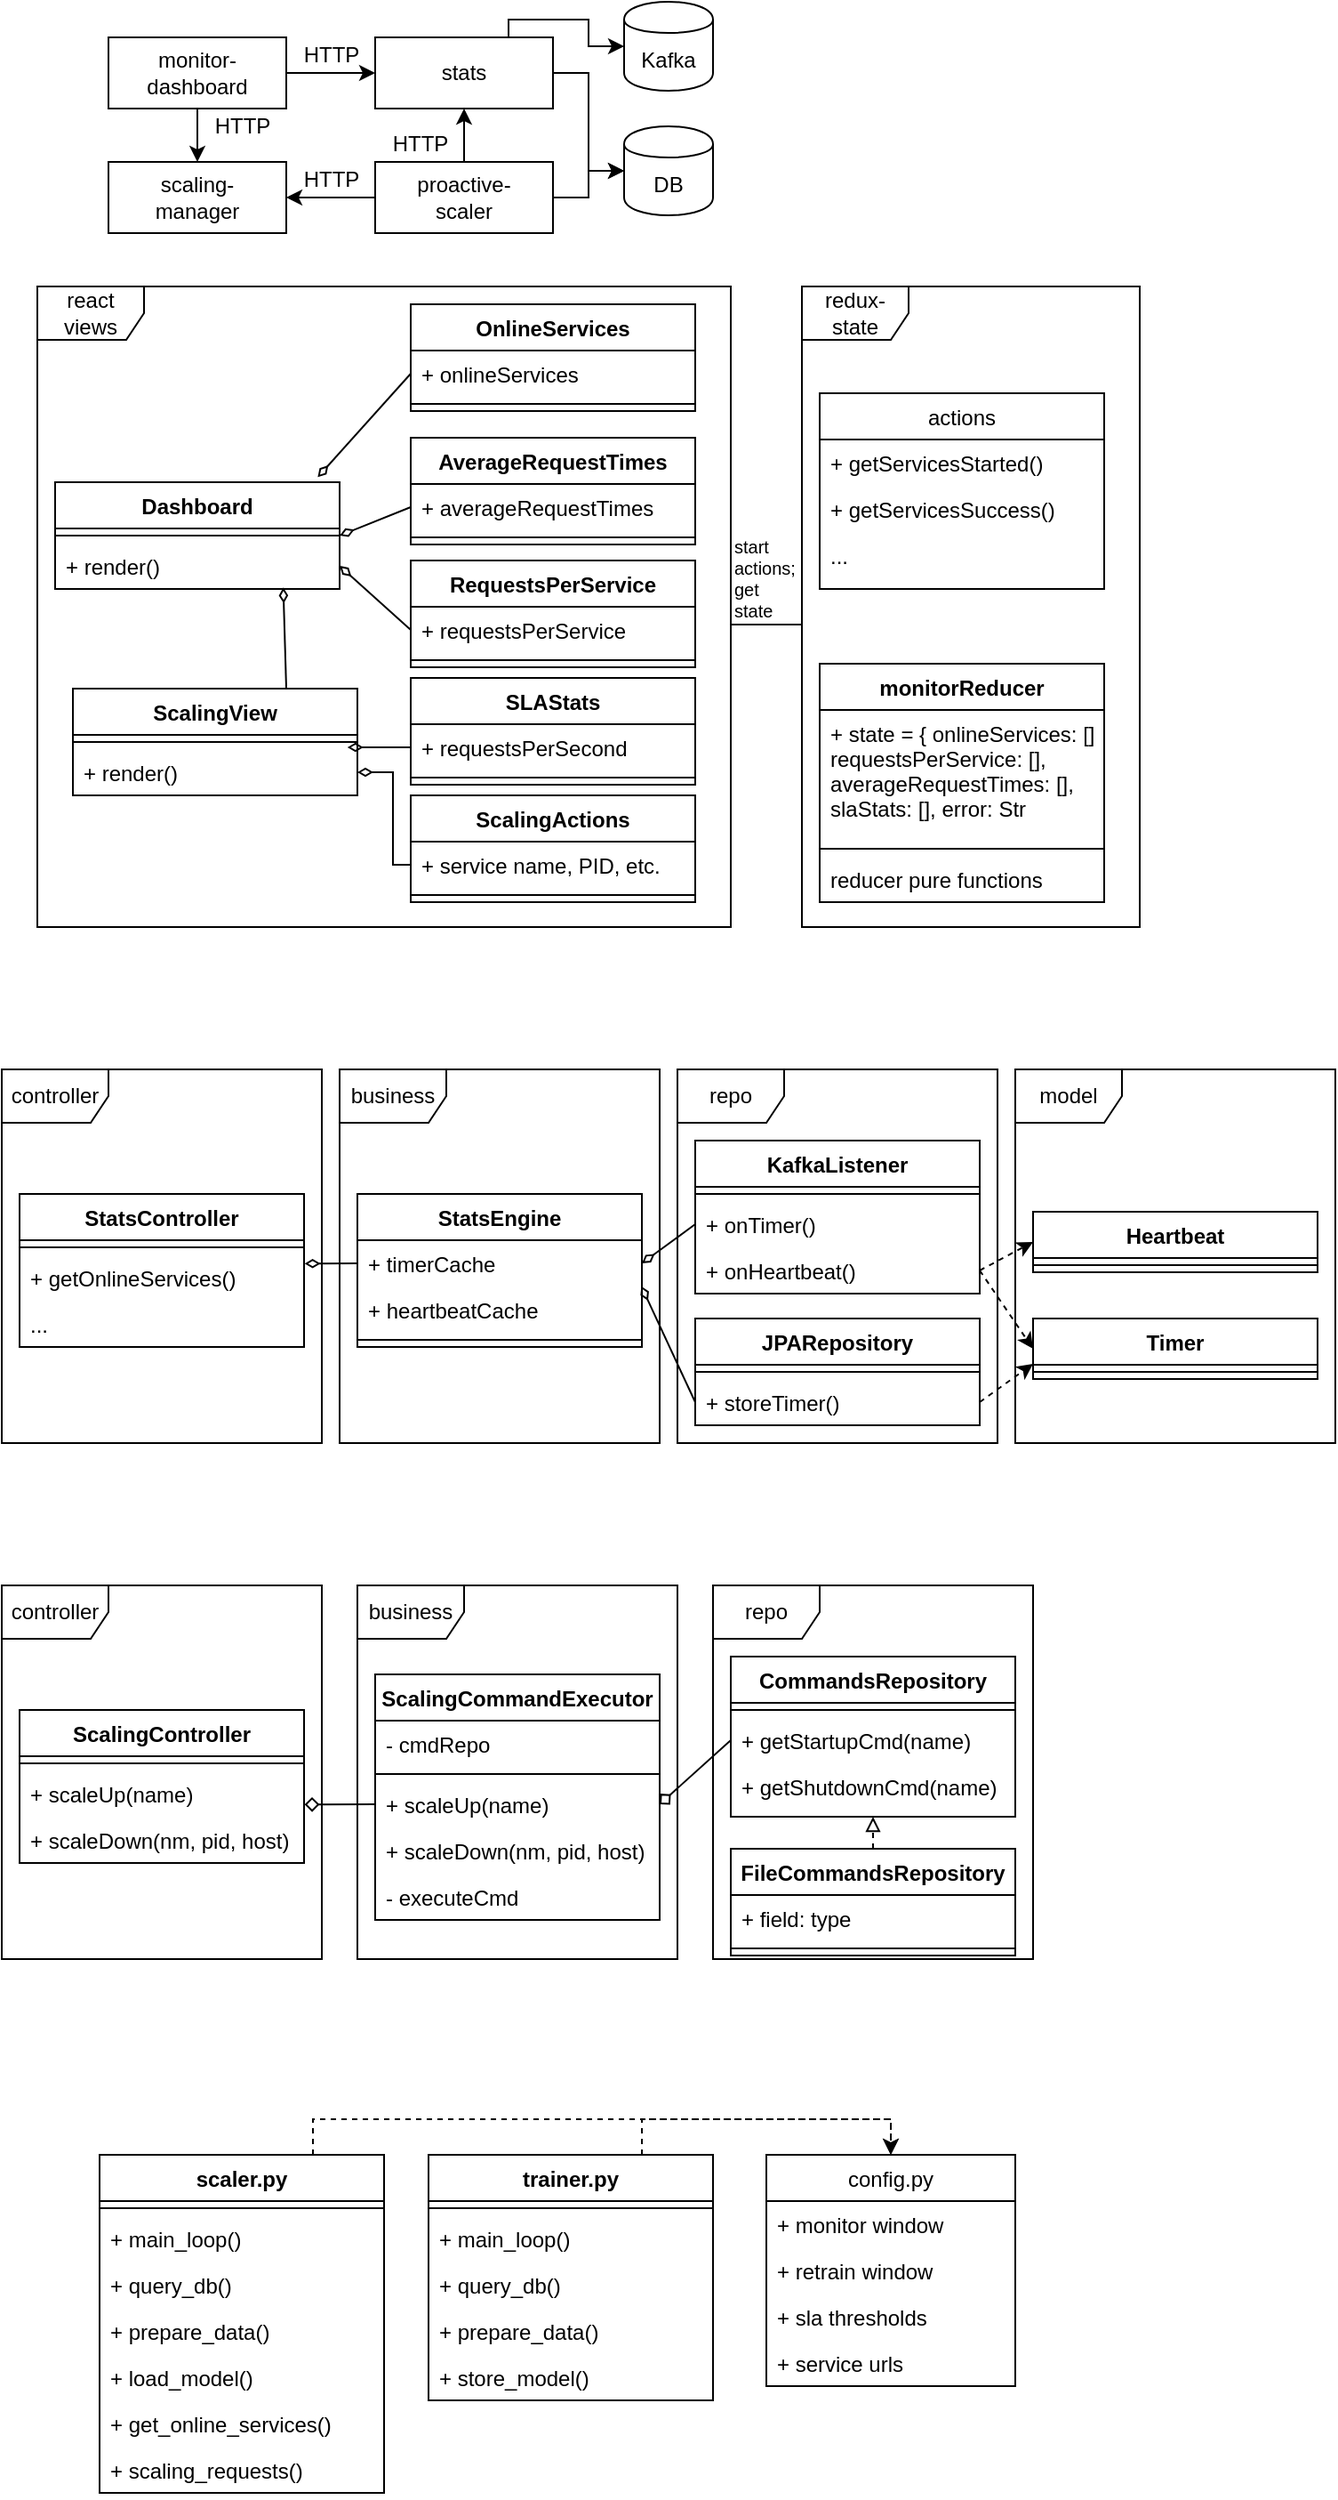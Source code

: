 <mxfile version="13.1.11" type="device"><diagram id="q_7UF_wpHPzyfpWzXqY_" name="Page-1"><mxGraphModel dx="865" dy="404" grid="1" gridSize="10" guides="1" tooltips="1" connect="1" arrows="1" fold="1" page="1" pageScale="1" pageWidth="850" pageHeight="1100" math="0" shadow="0"><root><mxCell id="0"/><mxCell id="1" parent="0"/><mxCell id="xddpqdGCJNcMTXZeTq5P-115" value="controller" style="shape=umlFrame;whiteSpace=wrap;html=1;" vertex="1" parent="1"><mxGeometry x="10" y="690" width="180" height="210" as="geometry"/></mxCell><mxCell id="xddpqdGCJNcMTXZeTq5P-114" value="business" style="shape=umlFrame;whiteSpace=wrap;html=1;" vertex="1" parent="1"><mxGeometry x="200" y="690" width="180" height="210" as="geometry"/></mxCell><mxCell id="xddpqdGCJNcMTXZeTq5P-64" value="react&lt;br&gt;views" style="shape=umlFrame;whiteSpace=wrap;html=1;" vertex="1" parent="1"><mxGeometry x="30" y="250" width="390" height="360" as="geometry"/></mxCell><mxCell id="xddpqdGCJNcMTXZeTq5P-13" style="edgeStyle=orthogonalEdgeStyle;rounded=0;orthogonalLoop=1;jettySize=auto;html=1;exitX=0.5;exitY=1;exitDx=0;exitDy=0;entryX=0.5;entryY=0;entryDx=0;entryDy=0;" edge="1" parent="1" source="xddpqdGCJNcMTXZeTq5P-1" target="xddpqdGCJNcMTXZeTq5P-2"><mxGeometry relative="1" as="geometry"/></mxCell><mxCell id="xddpqdGCJNcMTXZeTq5P-14" style="edgeStyle=orthogonalEdgeStyle;rounded=0;orthogonalLoop=1;jettySize=auto;html=1;exitX=1;exitY=0.5;exitDx=0;exitDy=0;entryX=0;entryY=0.5;entryDx=0;entryDy=0;" edge="1" parent="1" source="xddpqdGCJNcMTXZeTq5P-1" target="xddpqdGCJNcMTXZeTq5P-3"><mxGeometry relative="1" as="geometry"/></mxCell><mxCell id="xddpqdGCJNcMTXZeTq5P-1" value="monitor-&lt;br&gt;dashboard" style="rounded=0;whiteSpace=wrap;html=1;" vertex="1" parent="1"><mxGeometry x="70" y="110" width="100" height="40" as="geometry"/></mxCell><mxCell id="xddpqdGCJNcMTXZeTq5P-2" value="scaling-&lt;br&gt;manager" style="rounded=0;whiteSpace=wrap;html=1;" vertex="1" parent="1"><mxGeometry x="70" y="180" width="100" height="40" as="geometry"/></mxCell><mxCell id="xddpqdGCJNcMTXZeTq5P-6" style="edgeStyle=orthogonalEdgeStyle;rounded=0;orthogonalLoop=1;jettySize=auto;html=1;exitX=1;exitY=0.5;exitDx=0;exitDy=0;entryX=0;entryY=0.5;entryDx=0;entryDy=0;" edge="1" parent="1" source="xddpqdGCJNcMTXZeTq5P-3" target="xddpqdGCJNcMTXZeTq5P-5"><mxGeometry relative="1" as="geometry"/></mxCell><mxCell id="xddpqdGCJNcMTXZeTq5P-10" style="edgeStyle=orthogonalEdgeStyle;rounded=0;orthogonalLoop=1;jettySize=auto;html=1;exitX=0.75;exitY=0;exitDx=0;exitDy=0;" edge="1" parent="1" source="xddpqdGCJNcMTXZeTq5P-3" target="xddpqdGCJNcMTXZeTq5P-9"><mxGeometry relative="1" as="geometry"><Array as="points"><mxPoint x="295" y="100"/><mxPoint x="340" y="100"/><mxPoint x="340" y="115"/></Array></mxGeometry></mxCell><mxCell id="xddpqdGCJNcMTXZeTq5P-3" value="stats" style="rounded=0;whiteSpace=wrap;html=1;" vertex="1" parent="1"><mxGeometry x="220" y="110" width="100" height="40" as="geometry"/></mxCell><mxCell id="xddpqdGCJNcMTXZeTq5P-7" style="edgeStyle=orthogonalEdgeStyle;rounded=0;orthogonalLoop=1;jettySize=auto;html=1;exitX=1;exitY=0.5;exitDx=0;exitDy=0;" edge="1" parent="1" source="xddpqdGCJNcMTXZeTq5P-4" target="xddpqdGCJNcMTXZeTq5P-5"><mxGeometry relative="1" as="geometry"/></mxCell><mxCell id="xddpqdGCJNcMTXZeTq5P-11" style="edgeStyle=orthogonalEdgeStyle;rounded=0;orthogonalLoop=1;jettySize=auto;html=1;exitX=0.5;exitY=0;exitDx=0;exitDy=0;" edge="1" parent="1" source="xddpqdGCJNcMTXZeTq5P-4" target="xddpqdGCJNcMTXZeTq5P-3"><mxGeometry relative="1" as="geometry"/></mxCell><mxCell id="xddpqdGCJNcMTXZeTq5P-12" style="edgeStyle=orthogonalEdgeStyle;rounded=0;orthogonalLoop=1;jettySize=auto;html=1;exitX=0;exitY=0.5;exitDx=0;exitDy=0;entryX=1;entryY=0.5;entryDx=0;entryDy=0;" edge="1" parent="1" source="xddpqdGCJNcMTXZeTq5P-4" target="xddpqdGCJNcMTXZeTq5P-2"><mxGeometry relative="1" as="geometry"/></mxCell><mxCell id="xddpqdGCJNcMTXZeTq5P-4" value="proactive-&lt;br&gt;scaler" style="rounded=0;whiteSpace=wrap;html=1;" vertex="1" parent="1"><mxGeometry x="220" y="180" width="100" height="40" as="geometry"/></mxCell><mxCell id="xddpqdGCJNcMTXZeTq5P-5" value="DB" style="shape=cylinder;whiteSpace=wrap;html=1;boundedLbl=1;backgroundOutline=1;" vertex="1" parent="1"><mxGeometry x="360" y="160" width="50" height="50" as="geometry"/></mxCell><mxCell id="xddpqdGCJNcMTXZeTq5P-9" value="Kafka" style="shape=cylinder;whiteSpace=wrap;html=1;boundedLbl=1;backgroundOutline=1;" vertex="1" parent="1"><mxGeometry x="360" y="90" width="50" height="50" as="geometry"/></mxCell><mxCell id="xddpqdGCJNcMTXZeTq5P-15" value="HTTP" style="text;html=1;align=center;verticalAlign=middle;resizable=0;points=[];autosize=1;" vertex="1" parent="1"><mxGeometry x="170" y="110" width="50" height="20" as="geometry"/></mxCell><mxCell id="xddpqdGCJNcMTXZeTq5P-16" value="HTTP" style="text;html=1;align=center;verticalAlign=middle;resizable=0;points=[];autosize=1;" vertex="1" parent="1"><mxGeometry x="170" y="180" width="50" height="20" as="geometry"/></mxCell><mxCell id="xddpqdGCJNcMTXZeTq5P-17" value="HTTP" style="text;html=1;align=center;verticalAlign=middle;resizable=0;points=[];autosize=1;" vertex="1" parent="1"><mxGeometry x="220" y="160" width="50" height="20" as="geometry"/></mxCell><mxCell id="xddpqdGCJNcMTXZeTq5P-18" value="HTTP" style="text;html=1;align=center;verticalAlign=middle;resizable=0;points=[];autosize=1;" vertex="1" parent="1"><mxGeometry x="120" y="150" width="50" height="20" as="geometry"/></mxCell><mxCell id="xddpqdGCJNcMTXZeTq5P-19" value="Dashboard" style="swimlane;fontStyle=1;align=center;verticalAlign=top;childLayout=stackLayout;horizontal=1;startSize=26;horizontalStack=0;resizeParent=1;resizeParentMax=0;resizeLast=0;collapsible=1;marginBottom=0;" vertex="1" parent="1"><mxGeometry x="40" y="360" width="160" height="60" as="geometry"/></mxCell><mxCell id="xddpqdGCJNcMTXZeTq5P-21" value="" style="line;strokeWidth=1;fillColor=none;align=left;verticalAlign=middle;spacingTop=-1;spacingLeft=3;spacingRight=3;rotatable=0;labelPosition=right;points=[];portConstraint=eastwest;" vertex="1" parent="xddpqdGCJNcMTXZeTq5P-19"><mxGeometry y="26" width="160" height="8" as="geometry"/></mxCell><mxCell id="xddpqdGCJNcMTXZeTq5P-22" value="+ render()" style="text;strokeColor=none;fillColor=none;align=left;verticalAlign=top;spacingLeft=4;spacingRight=4;overflow=hidden;rotatable=0;points=[[0,0.5],[1,0.5]];portConstraint=eastwest;" vertex="1" parent="xddpqdGCJNcMTXZeTq5P-19"><mxGeometry y="34" width="160" height="26" as="geometry"/></mxCell><mxCell id="xddpqdGCJNcMTXZeTq5P-45" value="monitorReducer" style="swimlane;fontStyle=1;align=center;verticalAlign=top;childLayout=stackLayout;horizontal=1;startSize=26;horizontalStack=0;resizeParent=1;resizeParentMax=0;resizeLast=0;collapsible=1;marginBottom=0;" vertex="1" parent="1"><mxGeometry x="470" y="462" width="160" height="134" as="geometry"/></mxCell><mxCell id="xddpqdGCJNcMTXZeTq5P-46" value="+ state = { onlineServices: [],&#10;requestsPerService: [],&#10;averageRequestTimes: [],&#10;slaStats: [], error: Str" style="text;strokeColor=none;fillColor=none;align=left;verticalAlign=top;spacingLeft=4;spacingRight=4;overflow=hidden;rotatable=0;points=[[0,0.5],[1,0.5]];portConstraint=eastwest;" vertex="1" parent="xddpqdGCJNcMTXZeTq5P-45"><mxGeometry y="26" width="160" height="74" as="geometry"/></mxCell><mxCell id="xddpqdGCJNcMTXZeTq5P-47" value="" style="line;strokeWidth=1;fillColor=none;align=left;verticalAlign=middle;spacingTop=-1;spacingLeft=3;spacingRight=3;rotatable=0;labelPosition=right;points=[];portConstraint=eastwest;" vertex="1" parent="xddpqdGCJNcMTXZeTq5P-45"><mxGeometry y="100" width="160" height="8" as="geometry"/></mxCell><mxCell id="xddpqdGCJNcMTXZeTq5P-48" value="reducer pure functions" style="text;strokeColor=none;fillColor=none;align=left;verticalAlign=top;spacingLeft=4;spacingRight=4;overflow=hidden;rotatable=0;points=[[0,0.5],[1,0.5]];portConstraint=eastwest;" vertex="1" parent="xddpqdGCJNcMTXZeTq5P-45"><mxGeometry y="108" width="160" height="26" as="geometry"/></mxCell><mxCell id="xddpqdGCJNcMTXZeTq5P-39" value="actions" style="swimlane;fontStyle=0;childLayout=stackLayout;horizontal=1;startSize=26;fillColor=none;horizontalStack=0;resizeParent=1;resizeParentMax=0;resizeLast=0;collapsible=1;marginBottom=0;" vertex="1" parent="1"><mxGeometry x="470" y="310" width="160" height="110" as="geometry"/></mxCell><mxCell id="xddpqdGCJNcMTXZeTq5P-40" value="+ getServicesStarted()" style="text;strokeColor=none;fillColor=none;align=left;verticalAlign=top;spacingLeft=4;spacingRight=4;overflow=hidden;rotatable=0;points=[[0,0.5],[1,0.5]];portConstraint=eastwest;" vertex="1" parent="xddpqdGCJNcMTXZeTq5P-39"><mxGeometry y="26" width="160" height="26" as="geometry"/></mxCell><mxCell id="xddpqdGCJNcMTXZeTq5P-52" value="+ getServicesSuccess()" style="text;strokeColor=none;fillColor=none;align=left;verticalAlign=top;spacingLeft=4;spacingRight=4;overflow=hidden;rotatable=0;points=[[0,0.5],[1,0.5]];portConstraint=eastwest;" vertex="1" parent="xddpqdGCJNcMTXZeTq5P-39"><mxGeometry y="52" width="160" height="26" as="geometry"/></mxCell><mxCell id="xddpqdGCJNcMTXZeTq5P-41" value="..." style="text;strokeColor=none;fillColor=none;align=left;verticalAlign=top;spacingLeft=4;spacingRight=4;overflow=hidden;rotatable=0;points=[[0,0.5],[1,0.5]];portConstraint=eastwest;" vertex="1" parent="xddpqdGCJNcMTXZeTq5P-39"><mxGeometry y="78" width="160" height="32" as="geometry"/></mxCell><mxCell id="xddpqdGCJNcMTXZeTq5P-63" value="redux-state" style="shape=umlFrame;whiteSpace=wrap;html=1;" vertex="1" parent="1"><mxGeometry x="460" y="250" width="190" height="360" as="geometry"/></mxCell><mxCell id="xddpqdGCJNcMTXZeTq5P-49" value="AverageRequestTimes" style="swimlane;fontStyle=1;align=center;verticalAlign=top;childLayout=stackLayout;horizontal=1;startSize=26;horizontalStack=0;resizeParent=1;resizeParentMax=0;resizeLast=0;collapsible=1;marginBottom=0;" vertex="1" parent="1"><mxGeometry x="240" y="335" width="160" height="60" as="geometry"/></mxCell><mxCell id="xddpqdGCJNcMTXZeTq5P-50" value="+ averageRequestTimes" style="text;strokeColor=none;fillColor=none;align=left;verticalAlign=top;spacingLeft=4;spacingRight=4;overflow=hidden;rotatable=0;points=[[0,0.5],[1,0.5]];portConstraint=eastwest;" vertex="1" parent="xddpqdGCJNcMTXZeTq5P-49"><mxGeometry y="26" width="160" height="26" as="geometry"/></mxCell><mxCell id="xddpqdGCJNcMTXZeTq5P-51" value="" style="line;strokeWidth=1;fillColor=none;align=left;verticalAlign=middle;spacingTop=-1;spacingLeft=3;spacingRight=3;rotatable=0;labelPosition=right;points=[];portConstraint=eastwest;" vertex="1" parent="xddpqdGCJNcMTXZeTq5P-49"><mxGeometry y="52" width="160" height="8" as="geometry"/></mxCell><mxCell id="xddpqdGCJNcMTXZeTq5P-27" value="OnlineServices" style="swimlane;fontStyle=1;align=center;verticalAlign=top;childLayout=stackLayout;horizontal=1;startSize=26;horizontalStack=0;resizeParent=1;resizeParentMax=0;resizeLast=0;collapsible=1;marginBottom=0;" vertex="1" parent="1"><mxGeometry x="240" y="260" width="160" height="60" as="geometry"/></mxCell><mxCell id="xddpqdGCJNcMTXZeTq5P-28" value="+ onlineServices" style="text;strokeColor=none;fillColor=none;align=left;verticalAlign=top;spacingLeft=4;spacingRight=4;overflow=hidden;rotatable=0;points=[[0,0.5],[1,0.5]];portConstraint=eastwest;" vertex="1" parent="xddpqdGCJNcMTXZeTq5P-27"><mxGeometry y="26" width="160" height="26" as="geometry"/></mxCell><mxCell id="xddpqdGCJNcMTXZeTq5P-29" value="" style="line;strokeWidth=1;fillColor=none;align=left;verticalAlign=middle;spacingTop=-1;spacingLeft=3;spacingRight=3;rotatable=0;labelPosition=right;points=[];portConstraint=eastwest;" vertex="1" parent="xddpqdGCJNcMTXZeTq5P-27"><mxGeometry y="52" width="160" height="8" as="geometry"/></mxCell><mxCell id="xddpqdGCJNcMTXZeTq5P-53" value="RequestsPerService" style="swimlane;fontStyle=1;align=center;verticalAlign=top;childLayout=stackLayout;horizontal=1;startSize=26;horizontalStack=0;resizeParent=1;resizeParentMax=0;resizeLast=0;collapsible=1;marginBottom=0;" vertex="1" parent="1"><mxGeometry x="240" y="404" width="160" height="60" as="geometry"/></mxCell><mxCell id="xddpqdGCJNcMTXZeTq5P-54" value="+ requestsPerService" style="text;strokeColor=none;fillColor=none;align=left;verticalAlign=top;spacingLeft=4;spacingRight=4;overflow=hidden;rotatable=0;points=[[0,0.5],[1,0.5]];portConstraint=eastwest;" vertex="1" parent="xddpqdGCJNcMTXZeTq5P-53"><mxGeometry y="26" width="160" height="26" as="geometry"/></mxCell><mxCell id="xddpqdGCJNcMTXZeTq5P-55" value="" style="line;strokeWidth=1;fillColor=none;align=left;verticalAlign=middle;spacingTop=-1;spacingLeft=3;spacingRight=3;rotatable=0;labelPosition=right;points=[];portConstraint=eastwest;" vertex="1" parent="xddpqdGCJNcMTXZeTq5P-53"><mxGeometry y="52" width="160" height="8" as="geometry"/></mxCell><mxCell id="xddpqdGCJNcMTXZeTq5P-65" value="SLAStats" style="swimlane;fontStyle=1;align=center;verticalAlign=top;childLayout=stackLayout;horizontal=1;startSize=26;horizontalStack=0;resizeParent=1;resizeParentMax=0;resizeLast=0;collapsible=1;marginBottom=0;" vertex="1" parent="1"><mxGeometry x="240" y="470" width="160" height="60" as="geometry"/></mxCell><mxCell id="xddpqdGCJNcMTXZeTq5P-66" value="+ requestsPerSecond" style="text;strokeColor=none;fillColor=none;align=left;verticalAlign=top;spacingLeft=4;spacingRight=4;overflow=hidden;rotatable=0;points=[[0,0.5],[1,0.5]];portConstraint=eastwest;" vertex="1" parent="xddpqdGCJNcMTXZeTq5P-65"><mxGeometry y="26" width="160" height="26" as="geometry"/></mxCell><mxCell id="xddpqdGCJNcMTXZeTq5P-67" value="" style="line;strokeWidth=1;fillColor=none;align=left;verticalAlign=middle;spacingTop=-1;spacingLeft=3;spacingRight=3;rotatable=0;labelPosition=right;points=[];portConstraint=eastwest;" vertex="1" parent="xddpqdGCJNcMTXZeTq5P-65"><mxGeometry y="52" width="160" height="8" as="geometry"/></mxCell><mxCell id="xddpqdGCJNcMTXZeTq5P-68" value="ScalingActions" style="swimlane;fontStyle=1;align=center;verticalAlign=top;childLayout=stackLayout;horizontal=1;startSize=26;horizontalStack=0;resizeParent=1;resizeParentMax=0;resizeLast=0;collapsible=1;marginBottom=0;" vertex="1" parent="1"><mxGeometry x="240" y="536" width="160" height="60" as="geometry"/></mxCell><mxCell id="xddpqdGCJNcMTXZeTq5P-69" value="+ service name, PID, etc." style="text;strokeColor=none;fillColor=none;align=left;verticalAlign=top;spacingLeft=4;spacingRight=4;overflow=hidden;rotatable=0;points=[[0,0.5],[1,0.5]];portConstraint=eastwest;" vertex="1" parent="xddpqdGCJNcMTXZeTq5P-68"><mxGeometry y="26" width="160" height="26" as="geometry"/></mxCell><mxCell id="xddpqdGCJNcMTXZeTq5P-70" value="" style="line;strokeWidth=1;fillColor=none;align=left;verticalAlign=middle;spacingTop=-1;spacingLeft=3;spacingRight=3;rotatable=0;labelPosition=right;points=[];portConstraint=eastwest;" vertex="1" parent="xddpqdGCJNcMTXZeTq5P-68"><mxGeometry y="52" width="160" height="8" as="geometry"/></mxCell><mxCell id="xddpqdGCJNcMTXZeTq5P-79" style="edgeStyle=none;rounded=0;orthogonalLoop=1;jettySize=auto;html=1;exitX=0.75;exitY=0;exitDx=0;exitDy=0;entryX=0.802;entryY=0.968;entryDx=0;entryDy=0;entryPerimeter=0;endArrow=diamondThin;endFill=0;" edge="1" parent="1" source="xddpqdGCJNcMTXZeTq5P-56" target="xddpqdGCJNcMTXZeTq5P-22"><mxGeometry relative="1" as="geometry"/></mxCell><mxCell id="xddpqdGCJNcMTXZeTq5P-56" value="ScalingView" style="swimlane;fontStyle=1;align=center;verticalAlign=top;childLayout=stackLayout;horizontal=1;startSize=26;horizontalStack=0;resizeParent=1;resizeParentMax=0;resizeLast=0;collapsible=1;marginBottom=0;" vertex="1" parent="1"><mxGeometry x="50" y="476" width="160" height="60" as="geometry"/></mxCell><mxCell id="xddpqdGCJNcMTXZeTq5P-58" value="" style="line;strokeWidth=1;fillColor=none;align=left;verticalAlign=middle;spacingTop=-1;spacingLeft=3;spacingRight=3;rotatable=0;labelPosition=right;points=[];portConstraint=eastwest;" vertex="1" parent="xddpqdGCJNcMTXZeTq5P-56"><mxGeometry y="26" width="160" height="8" as="geometry"/></mxCell><mxCell id="xddpqdGCJNcMTXZeTq5P-72" value="+ render()" style="text;strokeColor=none;fillColor=none;align=left;verticalAlign=top;spacingLeft=4;spacingRight=4;overflow=hidden;rotatable=0;points=[[0,0.5],[1,0.5]];portConstraint=eastwest;" vertex="1" parent="xddpqdGCJNcMTXZeTq5P-56"><mxGeometry y="34" width="160" height="26" as="geometry"/></mxCell><mxCell id="xddpqdGCJNcMTXZeTq5P-74" style="edgeStyle=orthogonalEdgeStyle;rounded=0;orthogonalLoop=1;jettySize=auto;html=1;exitX=0;exitY=0.5;exitDx=0;exitDy=0;entryX=0.965;entryY=-0.032;entryDx=0;entryDy=0;entryPerimeter=0;endArrow=diamondThin;endFill=0;" edge="1" parent="1" source="xddpqdGCJNcMTXZeTq5P-66" target="xddpqdGCJNcMTXZeTq5P-72"><mxGeometry relative="1" as="geometry"/></mxCell><mxCell id="xddpqdGCJNcMTXZeTq5P-75" style="edgeStyle=orthogonalEdgeStyle;rounded=0;orthogonalLoop=1;jettySize=auto;html=1;exitX=0;exitY=0.5;exitDx=0;exitDy=0;endArrow=diamondThin;endFill=0;" edge="1" parent="1" source="xddpqdGCJNcMTXZeTq5P-69" target="xddpqdGCJNcMTXZeTq5P-72"><mxGeometry relative="1" as="geometry"><Array as="points"><mxPoint x="230" y="575"/><mxPoint x="230" y="523"/></Array></mxGeometry></mxCell><mxCell id="xddpqdGCJNcMTXZeTq5P-76" style="rounded=0;orthogonalLoop=1;jettySize=auto;html=1;exitX=0;exitY=0.5;exitDx=0;exitDy=0;entryX=0.923;entryY=-0.047;entryDx=0;entryDy=0;entryPerimeter=0;endArrow=diamondThin;endFill=0;" edge="1" parent="1" source="xddpqdGCJNcMTXZeTq5P-28" target="xddpqdGCJNcMTXZeTq5P-19"><mxGeometry relative="1" as="geometry"/></mxCell><mxCell id="xddpqdGCJNcMTXZeTq5P-77" style="edgeStyle=none;rounded=0;orthogonalLoop=1;jettySize=auto;html=1;exitX=0;exitY=0.5;exitDx=0;exitDy=0;entryX=1;entryY=0.5;entryDx=0;entryDy=0;endArrow=diamondThin;endFill=0;" edge="1" parent="1" source="xddpqdGCJNcMTXZeTq5P-50" target="xddpqdGCJNcMTXZeTq5P-19"><mxGeometry relative="1" as="geometry"/></mxCell><mxCell id="xddpqdGCJNcMTXZeTq5P-78" style="edgeStyle=none;rounded=0;orthogonalLoop=1;jettySize=auto;html=1;exitX=0;exitY=0.5;exitDx=0;exitDy=0;entryX=1;entryY=0.5;entryDx=0;entryDy=0;endArrow=diamondThin;endFill=0;" edge="1" parent="1" source="xddpqdGCJNcMTXZeTq5P-54" target="xddpqdGCJNcMTXZeTq5P-22"><mxGeometry relative="1" as="geometry"/></mxCell><mxCell id="xddpqdGCJNcMTXZeTq5P-80" value="" style="endArrow=none;html=1;edgeStyle=orthogonalEdgeStyle;" edge="1" parent="1"><mxGeometry relative="1" as="geometry"><mxPoint x="420" y="440" as="sourcePoint"/><mxPoint x="460" y="440" as="targetPoint"/></mxGeometry></mxCell><mxCell id="xddpqdGCJNcMTXZeTq5P-81" value="start&lt;br&gt;actions;&lt;br&gt;get &lt;br&gt;state" style="resizable=0;html=1;align=left;verticalAlign=bottom;labelBackgroundColor=#ffffff;fontSize=10;" connectable="0" vertex="1" parent="xddpqdGCJNcMTXZeTq5P-80"><mxGeometry x="-1" relative="1" as="geometry"/></mxCell><mxCell id="xddpqdGCJNcMTXZeTq5P-82" value="" style="resizable=0;html=1;align=right;verticalAlign=bottom;labelBackgroundColor=#ffffff;fontSize=10;" connectable="0" vertex="1" parent="xddpqdGCJNcMTXZeTq5P-80"><mxGeometry x="1" relative="1" as="geometry"/></mxCell><mxCell id="xddpqdGCJNcMTXZeTq5P-112" value="model" style="shape=umlFrame;whiteSpace=wrap;html=1;" vertex="1" parent="1"><mxGeometry x="580" y="690" width="180" height="210" as="geometry"/></mxCell><mxCell id="xddpqdGCJNcMTXZeTq5P-113" value="repo" style="shape=umlFrame;whiteSpace=wrap;html=1;" vertex="1" parent="1"><mxGeometry x="390" y="690" width="180" height="210" as="geometry"/></mxCell><mxCell id="xddpqdGCJNcMTXZeTq5P-99" value="JPARepository" style="swimlane;fontStyle=1;align=center;verticalAlign=top;childLayout=stackLayout;horizontal=1;startSize=26;horizontalStack=0;resizeParent=1;resizeParentMax=0;resizeLast=0;collapsible=1;marginBottom=0;" vertex="1" parent="1"><mxGeometry x="400" y="830" width="160" height="60" as="geometry"/></mxCell><mxCell id="xddpqdGCJNcMTXZeTq5P-100" value="" style="line;strokeWidth=1;fillColor=none;align=left;verticalAlign=middle;spacingTop=-1;spacingLeft=3;spacingRight=3;rotatable=0;labelPosition=right;points=[];portConstraint=eastwest;" vertex="1" parent="xddpqdGCJNcMTXZeTq5P-99"><mxGeometry y="26" width="160" height="8" as="geometry"/></mxCell><mxCell id="xddpqdGCJNcMTXZeTq5P-101" value="+ storeTimer()" style="text;strokeColor=none;fillColor=none;align=left;verticalAlign=top;spacingLeft=4;spacingRight=4;overflow=hidden;rotatable=0;points=[[0,0.5],[1,0.5]];portConstraint=eastwest;" vertex="1" parent="xddpqdGCJNcMTXZeTq5P-99"><mxGeometry y="34" width="160" height="26" as="geometry"/></mxCell><mxCell id="xddpqdGCJNcMTXZeTq5P-94" value="KafkaListener" style="swimlane;fontStyle=1;align=center;verticalAlign=top;childLayout=stackLayout;horizontal=1;startSize=26;horizontalStack=0;resizeParent=1;resizeParentMax=0;resizeLast=0;collapsible=1;marginBottom=0;" vertex="1" parent="1"><mxGeometry x="400" y="730" width="160" height="86" as="geometry"/></mxCell><mxCell id="xddpqdGCJNcMTXZeTq5P-96" value="" style="line;strokeWidth=1;fillColor=none;align=left;verticalAlign=middle;spacingTop=-1;spacingLeft=3;spacingRight=3;rotatable=0;labelPosition=right;points=[];portConstraint=eastwest;" vertex="1" parent="xddpqdGCJNcMTXZeTq5P-94"><mxGeometry y="26" width="160" height="8" as="geometry"/></mxCell><mxCell id="xddpqdGCJNcMTXZeTq5P-98" value="+ onTimer()" style="text;strokeColor=none;fillColor=none;align=left;verticalAlign=top;spacingLeft=4;spacingRight=4;overflow=hidden;rotatable=0;points=[[0,0.5],[1,0.5]];portConstraint=eastwest;" vertex="1" parent="xddpqdGCJNcMTXZeTq5P-94"><mxGeometry y="34" width="160" height="26" as="geometry"/></mxCell><mxCell id="xddpqdGCJNcMTXZeTq5P-97" value="+ onHeartbeat()" style="text;strokeColor=none;fillColor=none;align=left;verticalAlign=top;spacingLeft=4;spacingRight=4;overflow=hidden;rotatable=0;points=[[0,0.5],[1,0.5]];portConstraint=eastwest;" vertex="1" parent="xddpqdGCJNcMTXZeTq5P-94"><mxGeometry y="60" width="160" height="26" as="geometry"/></mxCell><mxCell id="xddpqdGCJNcMTXZeTq5P-108" value="Timer" style="swimlane;fontStyle=1;align=center;verticalAlign=top;childLayout=stackLayout;horizontal=1;startSize=26;horizontalStack=0;resizeParent=1;resizeParentMax=0;resizeLast=0;collapsible=1;marginBottom=0;" vertex="1" parent="1"><mxGeometry x="590" y="830" width="160" height="34" as="geometry"/></mxCell><mxCell id="xddpqdGCJNcMTXZeTq5P-110" value="" style="line;strokeWidth=1;fillColor=none;align=left;verticalAlign=middle;spacingTop=-1;spacingLeft=3;spacingRight=3;rotatable=0;labelPosition=right;points=[];portConstraint=eastwest;" vertex="1" parent="xddpqdGCJNcMTXZeTq5P-108"><mxGeometry y="26" width="160" height="8" as="geometry"/></mxCell><mxCell id="xddpqdGCJNcMTXZeTq5P-104" value="Heartbeat" style="swimlane;fontStyle=1;align=center;verticalAlign=top;childLayout=stackLayout;horizontal=1;startSize=26;horizontalStack=0;resizeParent=1;resizeParentMax=0;resizeLast=0;collapsible=1;marginBottom=0;" vertex="1" parent="1"><mxGeometry x="590" y="770" width="160" height="34" as="geometry"/></mxCell><mxCell id="xddpqdGCJNcMTXZeTq5P-106" value="" style="line;strokeWidth=1;fillColor=none;align=left;verticalAlign=middle;spacingTop=-1;spacingLeft=3;spacingRight=3;rotatable=0;labelPosition=right;points=[];portConstraint=eastwest;" vertex="1" parent="xddpqdGCJNcMTXZeTq5P-104"><mxGeometry y="26" width="160" height="8" as="geometry"/></mxCell><mxCell id="xddpqdGCJNcMTXZeTq5P-88" value="StatsEngine" style="swimlane;fontStyle=1;align=center;verticalAlign=top;childLayout=stackLayout;horizontal=1;startSize=26;horizontalStack=0;resizeParent=1;resizeParentMax=0;resizeLast=0;collapsible=1;marginBottom=0;" vertex="1" parent="1"><mxGeometry x="210" y="760" width="160" height="86" as="geometry"/></mxCell><mxCell id="xddpqdGCJNcMTXZeTq5P-93" value="+ timerCache" style="text;strokeColor=none;fillColor=none;align=left;verticalAlign=top;spacingLeft=4;spacingRight=4;overflow=hidden;rotatable=0;points=[[0,0.5],[1,0.5]];portConstraint=eastwest;" vertex="1" parent="xddpqdGCJNcMTXZeTq5P-88"><mxGeometry y="26" width="160" height="26" as="geometry"/></mxCell><mxCell id="xddpqdGCJNcMTXZeTq5P-92" value="+ heartbeatCache" style="text;strokeColor=none;fillColor=none;align=left;verticalAlign=top;spacingLeft=4;spacingRight=4;overflow=hidden;rotatable=0;points=[[0,0.5],[1,0.5]];portConstraint=eastwest;" vertex="1" parent="xddpqdGCJNcMTXZeTq5P-88"><mxGeometry y="52" width="160" height="26" as="geometry"/></mxCell><mxCell id="xddpqdGCJNcMTXZeTq5P-89" value="" style="line;strokeWidth=1;fillColor=none;align=left;verticalAlign=middle;spacingTop=-1;spacingLeft=3;spacingRight=3;rotatable=0;labelPosition=right;points=[];portConstraint=eastwest;" vertex="1" parent="xddpqdGCJNcMTXZeTq5P-88"><mxGeometry y="78" width="160" height="8" as="geometry"/></mxCell><mxCell id="xddpqdGCJNcMTXZeTq5P-83" value="StatsController" style="swimlane;fontStyle=1;align=center;verticalAlign=top;childLayout=stackLayout;horizontal=1;startSize=26;horizontalStack=0;resizeParent=1;resizeParentMax=0;resizeLast=0;collapsible=1;marginBottom=0;" vertex="1" parent="1"><mxGeometry x="20" y="760" width="160" height="86" as="geometry"/></mxCell><mxCell id="xddpqdGCJNcMTXZeTq5P-85" value="" style="line;strokeWidth=1;fillColor=none;align=left;verticalAlign=middle;spacingTop=-1;spacingLeft=3;spacingRight=3;rotatable=0;labelPosition=right;points=[];portConstraint=eastwest;" vertex="1" parent="xddpqdGCJNcMTXZeTq5P-83"><mxGeometry y="26" width="160" height="8" as="geometry"/></mxCell><mxCell id="xddpqdGCJNcMTXZeTq5P-86" value="+ getOnlineServices()" style="text;strokeColor=none;fillColor=none;align=left;verticalAlign=top;spacingLeft=4;spacingRight=4;overflow=hidden;rotatable=0;points=[[0,0.5],[1,0.5]];portConstraint=eastwest;" vertex="1" parent="xddpqdGCJNcMTXZeTq5P-83"><mxGeometry y="34" width="160" height="26" as="geometry"/></mxCell><mxCell id="xddpqdGCJNcMTXZeTq5P-87" value="..." style="text;strokeColor=none;fillColor=none;align=left;verticalAlign=top;spacingLeft=4;spacingRight=4;overflow=hidden;rotatable=0;points=[[0,0.5],[1,0.5]];portConstraint=eastwest;" vertex="1" parent="xddpqdGCJNcMTXZeTq5P-83"><mxGeometry y="60" width="160" height="26" as="geometry"/></mxCell><mxCell id="xddpqdGCJNcMTXZeTq5P-116" style="edgeStyle=none;rounded=0;orthogonalLoop=1;jettySize=auto;html=1;exitX=0;exitY=0.5;exitDx=0;exitDy=0;entryX=1.002;entryY=0.199;entryDx=0;entryDy=0;entryPerimeter=0;endArrow=diamondThin;endFill=0;" edge="1" parent="1" source="xddpqdGCJNcMTXZeTq5P-93" target="xddpqdGCJNcMTXZeTq5P-86"><mxGeometry relative="1" as="geometry"/></mxCell><mxCell id="xddpqdGCJNcMTXZeTq5P-117" style="edgeStyle=none;rounded=0;orthogonalLoop=1;jettySize=auto;html=1;exitX=0;exitY=0.5;exitDx=0;exitDy=0;entryX=1;entryY=0.5;entryDx=0;entryDy=0;endArrow=diamondThin;endFill=0;" edge="1" parent="1" source="xddpqdGCJNcMTXZeTq5P-98" target="xddpqdGCJNcMTXZeTq5P-93"><mxGeometry relative="1" as="geometry"/></mxCell><mxCell id="xddpqdGCJNcMTXZeTq5P-118" style="edgeStyle=none;rounded=0;orthogonalLoop=1;jettySize=auto;html=1;exitX=0;exitY=0.5;exitDx=0;exitDy=0;entryX=0.998;entryY=-0.006;entryDx=0;entryDy=0;entryPerimeter=0;endArrow=diamondThin;endFill=0;" edge="1" parent="1" source="xddpqdGCJNcMTXZeTq5P-101" target="xddpqdGCJNcMTXZeTq5P-92"><mxGeometry relative="1" as="geometry"/></mxCell><mxCell id="xddpqdGCJNcMTXZeTq5P-120" style="edgeStyle=none;rounded=0;orthogonalLoop=1;jettySize=auto;html=1;exitX=1;exitY=0.5;exitDx=0;exitDy=0;entryX=0;entryY=0.75;entryDx=0;entryDy=0;endArrow=classic;endFill=1;dashed=1;" edge="1" parent="1" source="xddpqdGCJNcMTXZeTq5P-101" target="xddpqdGCJNcMTXZeTq5P-108"><mxGeometry relative="1" as="geometry"/></mxCell><mxCell id="xddpqdGCJNcMTXZeTq5P-121" style="edgeStyle=none;rounded=0;orthogonalLoop=1;jettySize=auto;html=1;exitX=1;exitY=0.5;exitDx=0;exitDy=0;entryX=0;entryY=0.5;entryDx=0;entryDy=0;dashed=1;endArrow=classic;endFill=1;" edge="1" parent="1" source="xddpqdGCJNcMTXZeTq5P-97" target="xddpqdGCJNcMTXZeTq5P-108"><mxGeometry relative="1" as="geometry"/></mxCell><mxCell id="xddpqdGCJNcMTXZeTq5P-122" style="edgeStyle=none;rounded=0;orthogonalLoop=1;jettySize=auto;html=1;exitX=1;exitY=0.5;exitDx=0;exitDy=0;entryX=0;entryY=0.5;entryDx=0;entryDy=0;dashed=1;endArrow=classic;endFill=1;" edge="1" parent="1" source="xddpqdGCJNcMTXZeTq5P-97" target="xddpqdGCJNcMTXZeTq5P-104"><mxGeometry relative="1" as="geometry"/></mxCell><mxCell id="xddpqdGCJNcMTXZeTq5P-123" value="controller" style="shape=umlFrame;whiteSpace=wrap;html=1;" vertex="1" parent="1"><mxGeometry x="10" y="980" width="180" height="210" as="geometry"/></mxCell><mxCell id="xddpqdGCJNcMTXZeTq5P-124" value="ScalingController" style="swimlane;fontStyle=1;align=center;verticalAlign=top;childLayout=stackLayout;horizontal=1;startSize=26;horizontalStack=0;resizeParent=1;resizeParentMax=0;resizeLast=0;collapsible=1;marginBottom=0;" vertex="1" parent="1"><mxGeometry x="20" y="1050" width="160" height="86" as="geometry"/></mxCell><mxCell id="xddpqdGCJNcMTXZeTq5P-125" value="" style="line;strokeWidth=1;fillColor=none;align=left;verticalAlign=middle;spacingTop=-1;spacingLeft=3;spacingRight=3;rotatable=0;labelPosition=right;points=[];portConstraint=eastwest;" vertex="1" parent="xddpqdGCJNcMTXZeTq5P-124"><mxGeometry y="26" width="160" height="8" as="geometry"/></mxCell><mxCell id="xddpqdGCJNcMTXZeTq5P-126" value="+ scaleUp(name)" style="text;strokeColor=none;fillColor=none;align=left;verticalAlign=top;spacingLeft=4;spacingRight=4;overflow=hidden;rotatable=0;points=[[0,0.5],[1,0.5]];portConstraint=eastwest;" vertex="1" parent="xddpqdGCJNcMTXZeTq5P-124"><mxGeometry y="34" width="160" height="26" as="geometry"/></mxCell><mxCell id="xddpqdGCJNcMTXZeTq5P-127" value="+ scaleDown(nm, pid, host)" style="text;strokeColor=none;fillColor=none;align=left;verticalAlign=top;spacingLeft=4;spacingRight=4;overflow=hidden;rotatable=0;points=[[0,0.5],[1,0.5]];portConstraint=eastwest;" vertex="1" parent="xddpqdGCJNcMTXZeTq5P-124"><mxGeometry y="60" width="160" height="26" as="geometry"/></mxCell><mxCell id="xddpqdGCJNcMTXZeTq5P-128" value="business" style="shape=umlFrame;whiteSpace=wrap;html=1;" vertex="1" parent="1"><mxGeometry x="210" y="980" width="180" height="210" as="geometry"/></mxCell><mxCell id="xddpqdGCJNcMTXZeTq5P-139" value="repo" style="shape=umlFrame;whiteSpace=wrap;html=1;" vertex="1" parent="1"><mxGeometry x="410" y="980" width="180" height="210" as="geometry"/></mxCell><mxCell id="xddpqdGCJNcMTXZeTq5P-140" value="CommandsRepository" style="swimlane;fontStyle=1;align=center;verticalAlign=top;childLayout=stackLayout;horizontal=1;startSize=26;horizontalStack=0;resizeParent=1;resizeParentMax=0;resizeLast=0;collapsible=1;marginBottom=0;" vertex="1" parent="1"><mxGeometry x="420" y="1020" width="160" height="90" as="geometry"/></mxCell><mxCell id="xddpqdGCJNcMTXZeTq5P-141" value="" style="line;strokeWidth=1;fillColor=none;align=left;verticalAlign=middle;spacingTop=-1;spacingLeft=3;spacingRight=3;rotatable=0;labelPosition=right;points=[];portConstraint=eastwest;" vertex="1" parent="xddpqdGCJNcMTXZeTq5P-140"><mxGeometry y="26" width="160" height="8" as="geometry"/></mxCell><mxCell id="xddpqdGCJNcMTXZeTq5P-142" value="+ getStartupCmd(name)" style="text;strokeColor=none;fillColor=none;align=left;verticalAlign=top;spacingLeft=4;spacingRight=4;overflow=hidden;rotatable=0;points=[[0,0.5],[1,0.5]];portConstraint=eastwest;" vertex="1" parent="xddpqdGCJNcMTXZeTq5P-140"><mxGeometry y="34" width="160" height="26" as="geometry"/></mxCell><mxCell id="xddpqdGCJNcMTXZeTq5P-143" value="+ getShutdownCmd(name)" style="text;strokeColor=none;fillColor=none;align=left;verticalAlign=top;spacingLeft=4;spacingRight=4;overflow=hidden;rotatable=0;points=[[0,0.5],[1,0.5]];portConstraint=eastwest;" vertex="1" parent="xddpqdGCJNcMTXZeTq5P-140"><mxGeometry y="60" width="160" height="30" as="geometry"/></mxCell><mxCell id="xddpqdGCJNcMTXZeTq5P-148" style="edgeStyle=none;rounded=0;orthogonalLoop=1;jettySize=auto;html=1;exitX=0.5;exitY=0;exitDx=0;exitDy=0;dashed=1;endArrow=block;endFill=0;" edge="1" parent="1" source="xddpqdGCJNcMTXZeTq5P-144" target="xddpqdGCJNcMTXZeTq5P-143"><mxGeometry relative="1" as="geometry"/></mxCell><mxCell id="xddpqdGCJNcMTXZeTq5P-144" value="FileCommandsRepository" style="swimlane;fontStyle=1;align=center;verticalAlign=top;childLayout=stackLayout;horizontal=1;startSize=26;horizontalStack=0;resizeParent=1;resizeParentMax=0;resizeLast=0;collapsible=1;marginBottom=0;" vertex="1" parent="1"><mxGeometry x="420" y="1128" width="160" height="60" as="geometry"/></mxCell><mxCell id="xddpqdGCJNcMTXZeTq5P-145" value="+ field: type" style="text;strokeColor=none;fillColor=none;align=left;verticalAlign=top;spacingLeft=4;spacingRight=4;overflow=hidden;rotatable=0;points=[[0,0.5],[1,0.5]];portConstraint=eastwest;" vertex="1" parent="xddpqdGCJNcMTXZeTq5P-144"><mxGeometry y="26" width="160" height="26" as="geometry"/></mxCell><mxCell id="xddpqdGCJNcMTXZeTq5P-146" value="" style="line;strokeWidth=1;fillColor=none;align=left;verticalAlign=middle;spacingTop=-1;spacingLeft=3;spacingRight=3;rotatable=0;labelPosition=right;points=[];portConstraint=eastwest;" vertex="1" parent="xddpqdGCJNcMTXZeTq5P-144"><mxGeometry y="52" width="160" height="8" as="geometry"/></mxCell><mxCell id="xddpqdGCJNcMTXZeTq5P-133" value="ScalingCommandExecutor" style="swimlane;fontStyle=1;align=center;verticalAlign=top;childLayout=stackLayout;horizontal=1;startSize=26;horizontalStack=0;resizeParent=1;resizeParentMax=0;resizeLast=0;collapsible=1;marginBottom=0;" vertex="1" parent="1"><mxGeometry x="220" y="1030" width="160" height="138" as="geometry"/></mxCell><mxCell id="xddpqdGCJNcMTXZeTq5P-138" value="- cmdRepo" style="text;strokeColor=none;fillColor=none;align=left;verticalAlign=top;spacingLeft=4;spacingRight=4;overflow=hidden;rotatable=0;points=[[0,0.5],[1,0.5]];portConstraint=eastwest;" vertex="1" parent="xddpqdGCJNcMTXZeTq5P-133"><mxGeometry y="26" width="160" height="26" as="geometry"/></mxCell><mxCell id="xddpqdGCJNcMTXZeTq5P-134" value="" style="line;strokeWidth=1;fillColor=none;align=left;verticalAlign=middle;spacingTop=-1;spacingLeft=3;spacingRight=3;rotatable=0;labelPosition=right;points=[];portConstraint=eastwest;" vertex="1" parent="xddpqdGCJNcMTXZeTq5P-133"><mxGeometry y="52" width="160" height="8" as="geometry"/></mxCell><mxCell id="xddpqdGCJNcMTXZeTq5P-135" value="+ scaleUp(name)" style="text;strokeColor=none;fillColor=none;align=left;verticalAlign=top;spacingLeft=4;spacingRight=4;overflow=hidden;rotatable=0;points=[[0,0.5],[1,0.5]];portConstraint=eastwest;" vertex="1" parent="xddpqdGCJNcMTXZeTq5P-133"><mxGeometry y="60" width="160" height="26" as="geometry"/></mxCell><mxCell id="xddpqdGCJNcMTXZeTq5P-136" value="+ scaleDown(nm, pid, host)" style="text;strokeColor=none;fillColor=none;align=left;verticalAlign=top;spacingLeft=4;spacingRight=4;overflow=hidden;rotatable=0;points=[[0,0.5],[1,0.5]];portConstraint=eastwest;" vertex="1" parent="xddpqdGCJNcMTXZeTq5P-133"><mxGeometry y="86" width="160" height="26" as="geometry"/></mxCell><mxCell id="xddpqdGCJNcMTXZeTq5P-137" value="- executeCmd" style="text;strokeColor=none;fillColor=none;align=left;verticalAlign=top;spacingLeft=4;spacingRight=4;overflow=hidden;rotatable=0;points=[[0,0.5],[1,0.5]];portConstraint=eastwest;" vertex="1" parent="xddpqdGCJNcMTXZeTq5P-133"><mxGeometry y="112" width="160" height="26" as="geometry"/></mxCell><mxCell id="xddpqdGCJNcMTXZeTq5P-149" style="edgeStyle=none;rounded=0;orthogonalLoop=1;jettySize=auto;html=1;exitX=0;exitY=0.5;exitDx=0;exitDy=0;entryX=1;entryY=0.5;entryDx=0;entryDy=0;endArrow=diamond;endFill=0;" edge="1" parent="1" source="xddpqdGCJNcMTXZeTq5P-142" target="xddpqdGCJNcMTXZeTq5P-135"><mxGeometry relative="1" as="geometry"/></mxCell><mxCell id="xddpqdGCJNcMTXZeTq5P-150" style="edgeStyle=none;rounded=0;orthogonalLoop=1;jettySize=auto;html=1;exitX=0;exitY=0.5;exitDx=0;exitDy=0;entryX=1.002;entryY=0.737;entryDx=0;entryDy=0;entryPerimeter=0;endArrow=diamond;endFill=0;" edge="1" parent="1" source="xddpqdGCJNcMTXZeTq5P-135" target="xddpqdGCJNcMTXZeTq5P-126"><mxGeometry relative="1" as="geometry"/></mxCell><mxCell id="xddpqdGCJNcMTXZeTq5P-151" value="config.py" style="swimlane;fontStyle=0;childLayout=stackLayout;horizontal=1;startSize=26;fillColor=none;horizontalStack=0;resizeParent=1;resizeParentMax=0;resizeLast=0;collapsible=1;marginBottom=0;" vertex="1" parent="1"><mxGeometry x="440" y="1300" width="140" height="130" as="geometry"/></mxCell><mxCell id="xddpqdGCJNcMTXZeTq5P-152" value="+ monitor window" style="text;strokeColor=none;fillColor=none;align=left;verticalAlign=top;spacingLeft=4;spacingRight=4;overflow=hidden;rotatable=0;points=[[0,0.5],[1,0.5]];portConstraint=eastwest;" vertex="1" parent="xddpqdGCJNcMTXZeTq5P-151"><mxGeometry y="26" width="140" height="26" as="geometry"/></mxCell><mxCell id="xddpqdGCJNcMTXZeTq5P-155" value="+ retrain window" style="text;strokeColor=none;fillColor=none;align=left;verticalAlign=top;spacingLeft=4;spacingRight=4;overflow=hidden;rotatable=0;points=[[0,0.5],[1,0.5]];portConstraint=eastwest;" vertex="1" parent="xddpqdGCJNcMTXZeTq5P-151"><mxGeometry y="52" width="140" height="26" as="geometry"/></mxCell><mxCell id="xddpqdGCJNcMTXZeTq5P-153" value="+ sla thresholds" style="text;strokeColor=none;fillColor=none;align=left;verticalAlign=top;spacingLeft=4;spacingRight=4;overflow=hidden;rotatable=0;points=[[0,0.5],[1,0.5]];portConstraint=eastwest;" vertex="1" parent="xddpqdGCJNcMTXZeTq5P-151"><mxGeometry y="78" width="140" height="26" as="geometry"/></mxCell><mxCell id="xddpqdGCJNcMTXZeTq5P-154" value="+ service urls" style="text;strokeColor=none;fillColor=none;align=left;verticalAlign=top;spacingLeft=4;spacingRight=4;overflow=hidden;rotatable=0;points=[[0,0.5],[1,0.5]];portConstraint=eastwest;" vertex="1" parent="xddpqdGCJNcMTXZeTq5P-151"><mxGeometry y="104" width="140" height="26" as="geometry"/></mxCell><mxCell id="xddpqdGCJNcMTXZeTq5P-177" style="edgeStyle=orthogonalEdgeStyle;rounded=0;orthogonalLoop=1;jettySize=auto;html=1;exitX=0.75;exitY=0;exitDx=0;exitDy=0;dashed=1;endArrow=classic;endFill=1;" edge="1" parent="1" source="xddpqdGCJNcMTXZeTq5P-160"><mxGeometry relative="1" as="geometry"><mxPoint x="510" y="1300" as="targetPoint"/><Array as="points"><mxPoint x="370" y="1280"/><mxPoint x="510" y="1280"/><mxPoint x="510" y="1300"/></Array></mxGeometry></mxCell><mxCell id="xddpqdGCJNcMTXZeTq5P-160" value="trainer.py" style="swimlane;fontStyle=1;align=center;verticalAlign=top;childLayout=stackLayout;horizontal=1;startSize=26;horizontalStack=0;resizeParent=1;resizeParentMax=0;resizeLast=0;collapsible=1;marginBottom=0;" vertex="1" parent="1"><mxGeometry x="250" y="1300" width="160" height="138" as="geometry"/></mxCell><mxCell id="xddpqdGCJNcMTXZeTq5P-162" value="" style="line;strokeWidth=1;fillColor=none;align=left;verticalAlign=middle;spacingTop=-1;spacingLeft=3;spacingRight=3;rotatable=0;labelPosition=right;points=[];portConstraint=eastwest;" vertex="1" parent="xddpqdGCJNcMTXZeTq5P-160"><mxGeometry y="26" width="160" height="8" as="geometry"/></mxCell><mxCell id="xddpqdGCJNcMTXZeTq5P-164" value="+ main_loop()" style="text;strokeColor=none;fillColor=none;align=left;verticalAlign=top;spacingLeft=4;spacingRight=4;overflow=hidden;rotatable=0;points=[[0,0.5],[1,0.5]];portConstraint=eastwest;" vertex="1" parent="xddpqdGCJNcMTXZeTq5P-160"><mxGeometry y="34" width="160" height="26" as="geometry"/></mxCell><mxCell id="xddpqdGCJNcMTXZeTq5P-163" value="+ query_db()" style="text;strokeColor=none;fillColor=none;align=left;verticalAlign=top;spacingLeft=4;spacingRight=4;overflow=hidden;rotatable=0;points=[[0,0.5],[1,0.5]];portConstraint=eastwest;" vertex="1" parent="xddpqdGCJNcMTXZeTq5P-160"><mxGeometry y="60" width="160" height="26" as="geometry"/></mxCell><mxCell id="xddpqdGCJNcMTXZeTq5P-165" value="+ prepare_data()" style="text;strokeColor=none;fillColor=none;align=left;verticalAlign=top;spacingLeft=4;spacingRight=4;overflow=hidden;rotatable=0;points=[[0,0.5],[1,0.5]];portConstraint=eastwest;" vertex="1" parent="xddpqdGCJNcMTXZeTq5P-160"><mxGeometry y="86" width="160" height="26" as="geometry"/></mxCell><mxCell id="xddpqdGCJNcMTXZeTq5P-166" value="+ store_model()" style="text;strokeColor=none;fillColor=none;align=left;verticalAlign=top;spacingLeft=4;spacingRight=4;overflow=hidden;rotatable=0;points=[[0,0.5],[1,0.5]];portConstraint=eastwest;" vertex="1" parent="xddpqdGCJNcMTXZeTq5P-160"><mxGeometry y="112" width="160" height="26" as="geometry"/></mxCell><mxCell id="xddpqdGCJNcMTXZeTq5P-175" style="edgeStyle=orthogonalEdgeStyle;rounded=0;orthogonalLoop=1;jettySize=auto;html=1;exitX=0.75;exitY=0;exitDx=0;exitDy=0;entryX=0.5;entryY=0;entryDx=0;entryDy=0;endArrow=classic;endFill=1;dashed=1;" edge="1" parent="1" source="xddpqdGCJNcMTXZeTq5P-167" target="xddpqdGCJNcMTXZeTq5P-151"><mxGeometry relative="1" as="geometry"/></mxCell><mxCell id="xddpqdGCJNcMTXZeTq5P-167" value="scaler.py" style="swimlane;fontStyle=1;align=center;verticalAlign=top;childLayout=stackLayout;horizontal=1;startSize=26;horizontalStack=0;resizeParent=1;resizeParentMax=0;resizeLast=0;collapsible=1;marginBottom=0;" vertex="1" parent="1"><mxGeometry x="65" y="1300" width="160" height="190" as="geometry"/></mxCell><mxCell id="xddpqdGCJNcMTXZeTq5P-168" value="" style="line;strokeWidth=1;fillColor=none;align=left;verticalAlign=middle;spacingTop=-1;spacingLeft=3;spacingRight=3;rotatable=0;labelPosition=right;points=[];portConstraint=eastwest;" vertex="1" parent="xddpqdGCJNcMTXZeTq5P-167"><mxGeometry y="26" width="160" height="8" as="geometry"/></mxCell><mxCell id="xddpqdGCJNcMTXZeTq5P-169" value="+ main_loop()" style="text;strokeColor=none;fillColor=none;align=left;verticalAlign=top;spacingLeft=4;spacingRight=4;overflow=hidden;rotatable=0;points=[[0,0.5],[1,0.5]];portConstraint=eastwest;" vertex="1" parent="xddpqdGCJNcMTXZeTq5P-167"><mxGeometry y="34" width="160" height="26" as="geometry"/></mxCell><mxCell id="xddpqdGCJNcMTXZeTq5P-170" value="+ query_db()" style="text;strokeColor=none;fillColor=none;align=left;verticalAlign=top;spacingLeft=4;spacingRight=4;overflow=hidden;rotatable=0;points=[[0,0.5],[1,0.5]];portConstraint=eastwest;" vertex="1" parent="xddpqdGCJNcMTXZeTq5P-167"><mxGeometry y="60" width="160" height="26" as="geometry"/></mxCell><mxCell id="xddpqdGCJNcMTXZeTq5P-171" value="+ prepare_data()" style="text;strokeColor=none;fillColor=none;align=left;verticalAlign=top;spacingLeft=4;spacingRight=4;overflow=hidden;rotatable=0;points=[[0,0.5],[1,0.5]];portConstraint=eastwest;" vertex="1" parent="xddpqdGCJNcMTXZeTq5P-167"><mxGeometry y="86" width="160" height="26" as="geometry"/></mxCell><mxCell id="xddpqdGCJNcMTXZeTq5P-172" value="+ load_model()" style="text;strokeColor=none;fillColor=none;align=left;verticalAlign=top;spacingLeft=4;spacingRight=4;overflow=hidden;rotatable=0;points=[[0,0.5],[1,0.5]];portConstraint=eastwest;" vertex="1" parent="xddpqdGCJNcMTXZeTq5P-167"><mxGeometry y="112" width="160" height="26" as="geometry"/></mxCell><mxCell id="xddpqdGCJNcMTXZeTq5P-173" value="+ get_online_services()" style="text;strokeColor=none;fillColor=none;align=left;verticalAlign=top;spacingLeft=4;spacingRight=4;overflow=hidden;rotatable=0;points=[[0,0.5],[1,0.5]];portConstraint=eastwest;" vertex="1" parent="xddpqdGCJNcMTXZeTq5P-167"><mxGeometry y="138" width="160" height="26" as="geometry"/></mxCell><mxCell id="xddpqdGCJNcMTXZeTq5P-174" value="+ scaling_requests()" style="text;strokeColor=none;fillColor=none;align=left;verticalAlign=top;spacingLeft=4;spacingRight=4;overflow=hidden;rotatable=0;points=[[0,0.5],[1,0.5]];portConstraint=eastwest;" vertex="1" parent="xddpqdGCJNcMTXZeTq5P-167"><mxGeometry y="164" width="160" height="26" as="geometry"/></mxCell></root></mxGraphModel></diagram></mxfile>